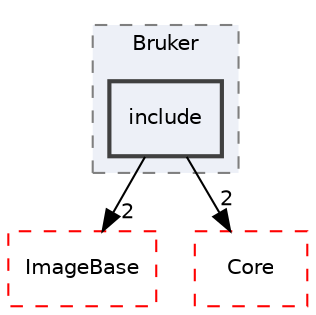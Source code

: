digraph "include"
{
 // LATEX_PDF_SIZE
  edge [fontname="Helvetica",fontsize="10",labelfontname="Helvetica",labelfontsize="10"];
  node [fontname="Helvetica",fontsize="10",shape=record];
  compound=true
  subgraph clusterdir_1f4d13d459c8d501dfd6b9814633b155 {
    graph [ bgcolor="#edf0f7", pencolor="grey50", style="filled,dashed,", label="Bruker", fontname="Helvetica", fontsize="10", URL="dir_1f4d13d459c8d501dfd6b9814633b155.html"]
  dir_47c8a9f725609ff77923e2dc5f562946 [shape=box, label="include", style="filled,bold,", fillcolor="#edf0f7", color="grey25", URL="dir_47c8a9f725609ff77923e2dc5f562946.html"];
  }
  dir_020f7385454ba6ea738f2859cea00f45 [shape=box, label="ImageBase", style="dashed,", fillcolor="#edf0f7", color="red", URL="dir_020f7385454ba6ea738f2859cea00f45.html"];
  dir_cac7f9cecb9aa42a0bd05452dddd8a21 [shape=box, label="Core", style="dashed,", fillcolor="#edf0f7", color="red", URL="dir_cac7f9cecb9aa42a0bd05452dddd8a21.html"];
  dir_47c8a9f725609ff77923e2dc5f562946->dir_020f7385454ba6ea738f2859cea00f45 [headlabel="2", labeldistance=1.5 headhref="dir_000113_000046.html"];
  dir_47c8a9f725609ff77923e2dc5f562946->dir_cac7f9cecb9aa42a0bd05452dddd8a21 [headlabel="2", labeldistance=1.5 headhref="dir_000113_000014.html"];
}
